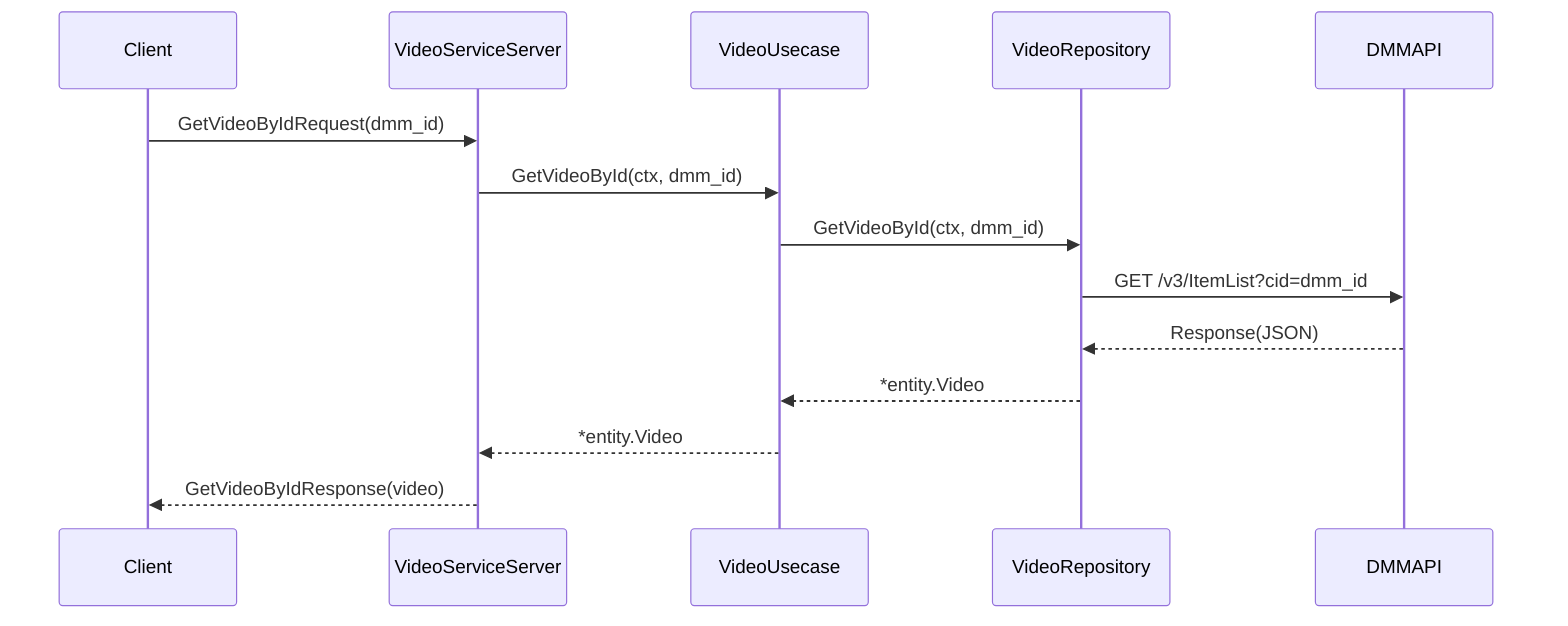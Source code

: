 sequenceDiagram
    participant Client
    participant Handler as VideoServiceServer
    participant Usecase as VideoUsecase
    participant Repository as VideoRepository
    participant DMMAPI

    Client->>Handler: GetVideoByIdRequest(dmm_id)
    Handler->>Usecase: GetVideoById(ctx, dmm_id)
    Usecase->>Repository: GetVideoById(ctx, dmm_id)
    Repository->>DMMAPI: GET /v3/ItemList?cid=dmm_id
    DMMAPI-->>Repository: Response(JSON)
    Repository-->>Usecase: *entity.Video
    Usecase-->>Handler: *entity.Video
    Handler-->>Client: GetVideoByIdResponse(video)
